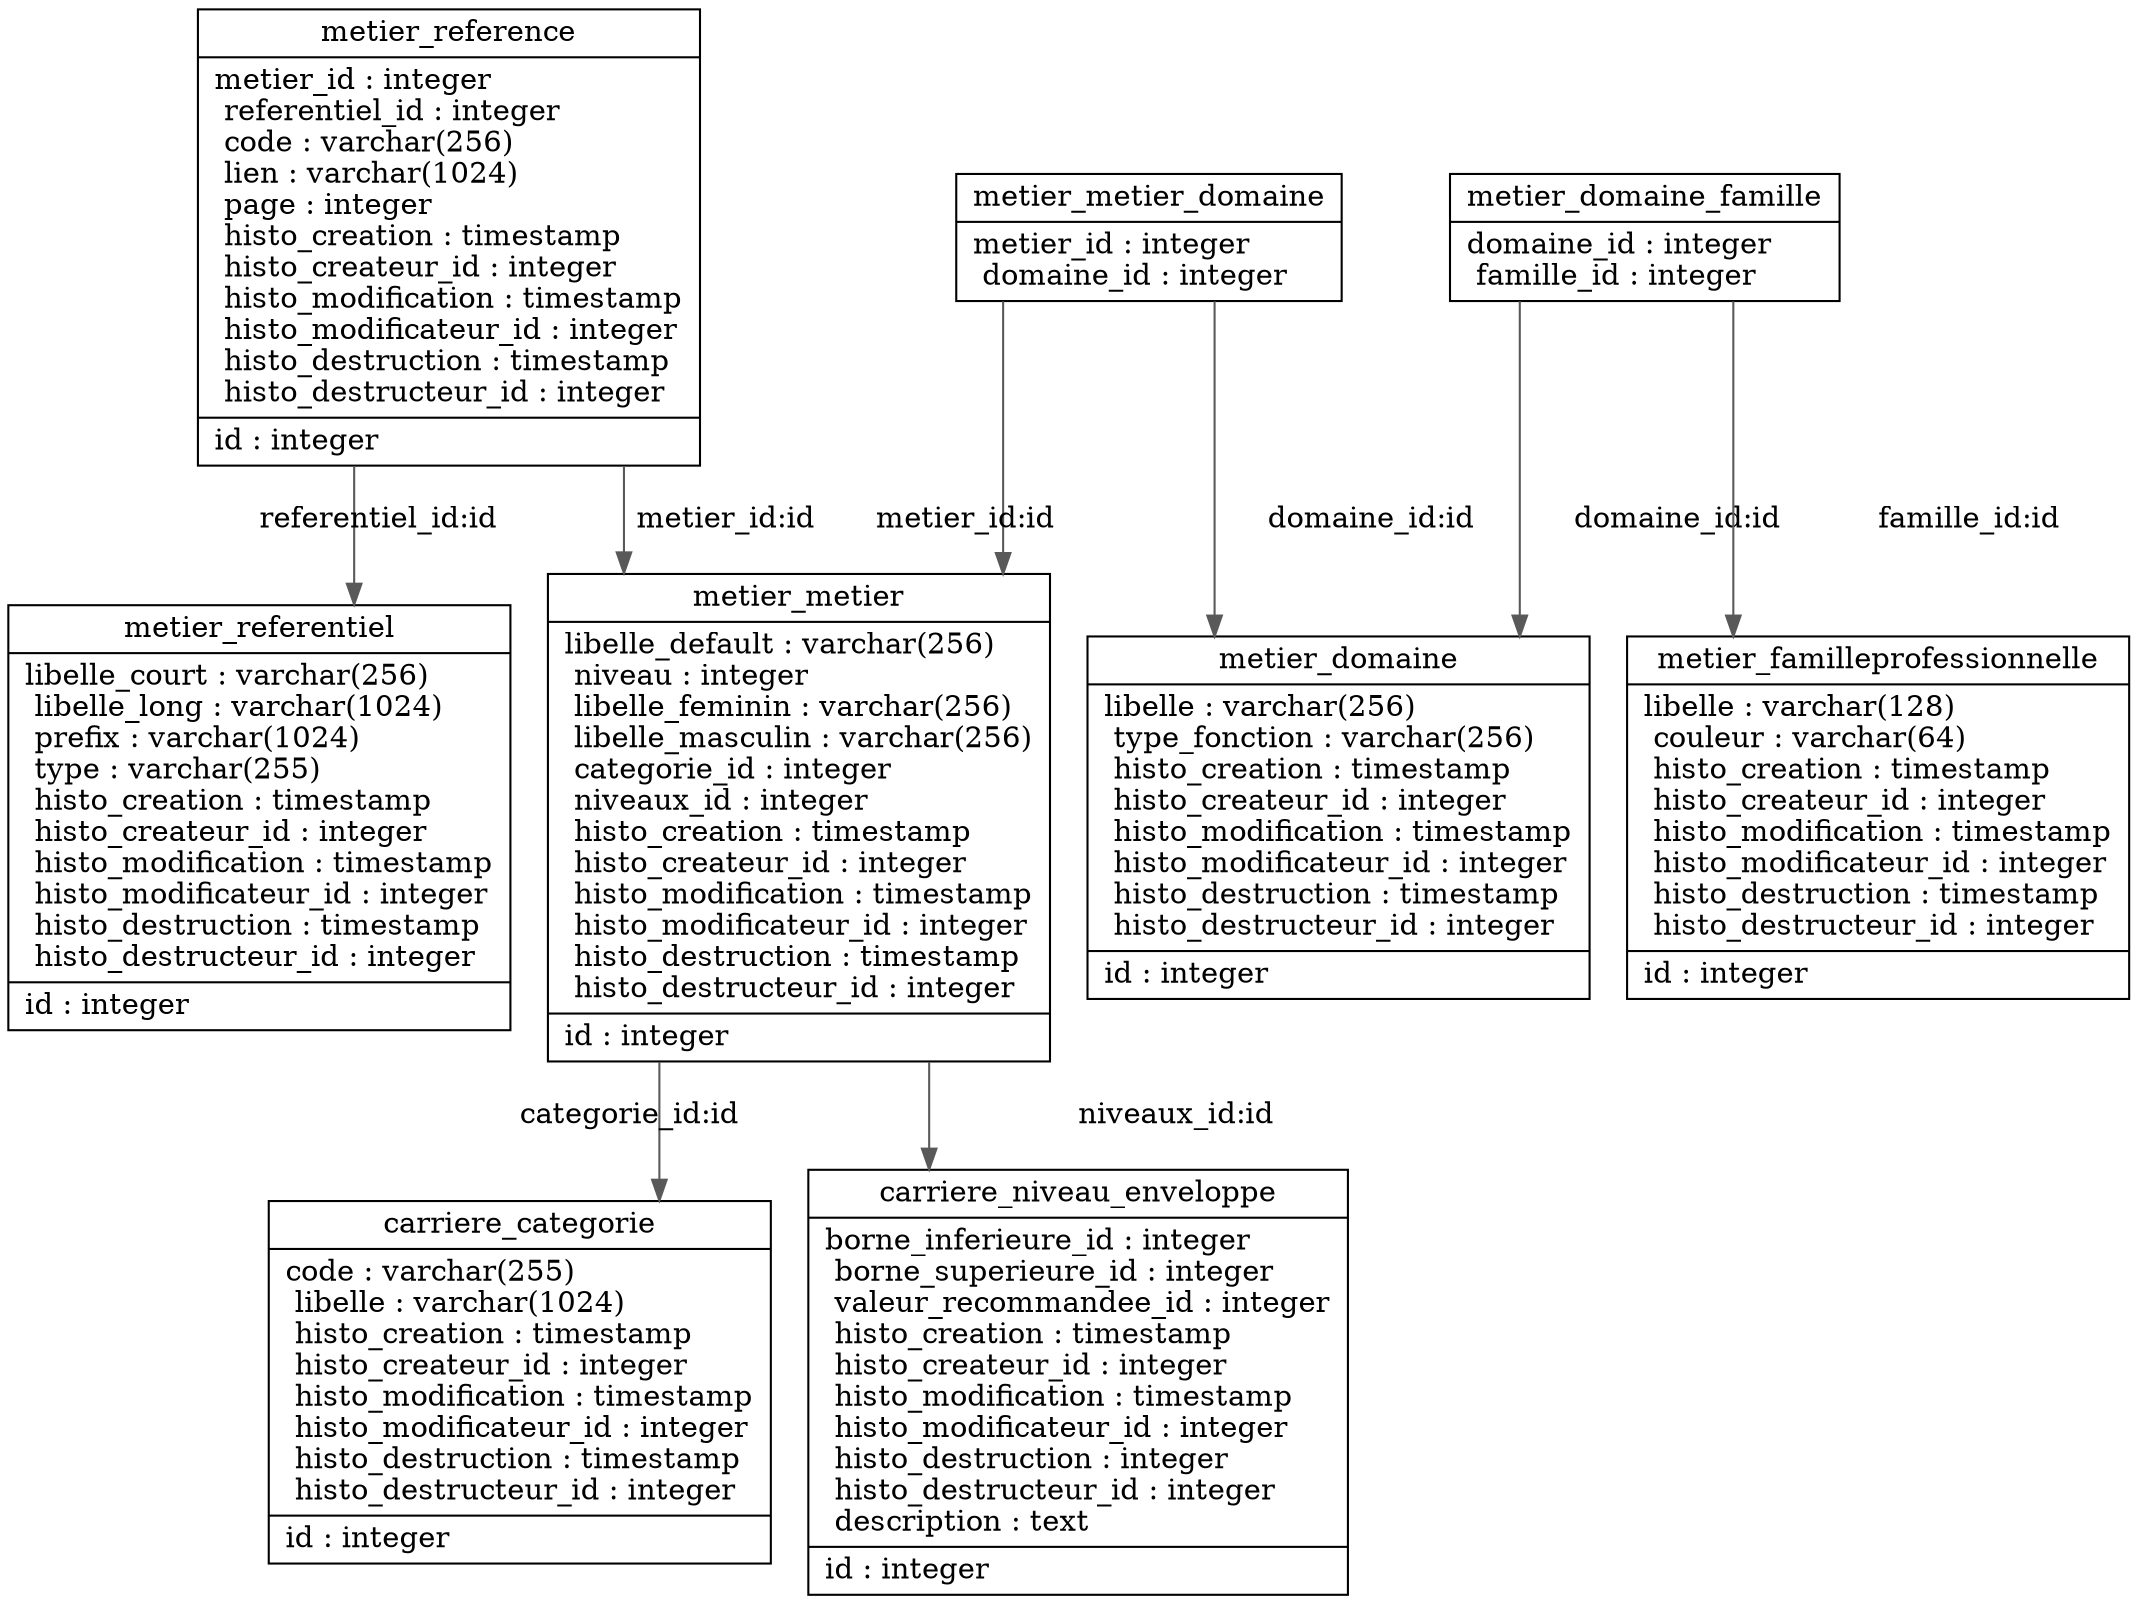 digraph "metier_domaine" {

splines  = ortho;
fontname = "Inconsolata";

node [colorscheme = ylgnbu4];
edge [colorscheme = dark28, dir = both];

carriere_categorie            [shape = record, label = "{ carriere_categorie |  code : varchar(255)\l  libelle : varchar(1024)\l  histo_creation : timestamp\l  histo_createur_id : integer\l  histo_modification : timestamp\l  histo_modificateur_id : integer\l  histo_destruction : timestamp\l  histo_destructeur_id : integer\l| id : integer\l }"];
carriere_niveau_enveloppe     [shape = record, label = "{ carriere_niveau_enveloppe |  borne_inferieure_id : integer\l  borne_superieure_id : integer\l  valeur_recommandee_id : integer\l  histo_creation : timestamp\l  histo_createur_id : integer\l  histo_modification : timestamp\l  histo_modificateur_id : integer\l  histo_destruction : integer\l  histo_destructeur_id : integer\l  description : text\l| id : integer\l }"];
metier_domaine                [shape = record, label = "{ metier_domaine |  libelle : varchar(256)\l  type_fonction : varchar(256)\l  histo_creation : timestamp\l  histo_createur_id : integer\l  histo_modification : timestamp\l  histo_modificateur_id : integer\l  histo_destruction : timestamp\l  histo_destructeur_id : integer\l| id : integer\l }"];
metier_domaine_famille        [shape = record, label = "{ metier_domaine_famille |  domaine_id : integer\l  famille_id : integer\l }"];
metier_familleprofessionnelle [shape = record, label = "{ metier_familleprofessionnelle |  libelle : varchar(128)\l  couleur : varchar(64)\l  histo_creation : timestamp\l  histo_createur_id : integer\l  histo_modification : timestamp\l  histo_modificateur_id : integer\l  histo_destruction : timestamp\l  histo_destructeur_id : integer\l| id : integer\l }"];
metier_metier                 [shape = record, label = "{ metier_metier |  libelle_default : varchar(256)\l  niveau : integer\l  libelle_feminin : varchar(256)\l  libelle_masculin : varchar(256)\l  categorie_id : integer\l  niveaux_id : integer\l  histo_creation : timestamp\l  histo_createur_id : integer\l  histo_modification : timestamp\l  histo_modificateur_id : integer\l  histo_destruction : timestamp\l  histo_destructeur_id : integer\l| id : integer\l }"];
metier_metier_domaine         [shape = record, label = "{ metier_metier_domaine |  metier_id : integer\l  domaine_id : integer\l }"];
metier_reference              [shape = record, label = "{ metier_reference |  metier_id : integer\l  referentiel_id : integer\l  code : varchar(256)\l  lien : varchar(1024)\l  page : integer\l  histo_creation : timestamp\l  histo_createur_id : integer\l  histo_modification : timestamp\l  histo_modificateur_id : integer\l  histo_destruction : timestamp\l  histo_destructeur_id : integer\l| id : integer\l }"];
metier_referentiel            [shape = record, label = "{ metier_referentiel |  libelle_court : varchar(256)\l  libelle_long : varchar(1024)\l  prefix : varchar(1024)\l  type : varchar(255)\l  histo_creation : timestamp\l  histo_createur_id : integer\l  histo_modification : timestamp\l  histo_modificateur_id : integer\l  histo_destruction : timestamp\l  histo_destructeur_id : integer\l| id : integer\l }"];

metier_domaine_famille        -> metier_domaine                [color = "#595959", style = solid , arrowtail = none    , arrowhead = normal  , taillabel = "", label = "domaine_id:id", headlabel = ""];
metier_domaine_famille        -> metier_familleprofessionnelle [color = "#595959", style = solid , arrowtail = none    , arrowhead = normal  , taillabel = "", label = "famille_id:id", headlabel = ""];
metier_metier                 -> carriere_categorie            [color = "#595959", style = solid , arrowtail = none    , arrowhead = normal  , taillabel = "", label = "categorie_id:id", headlabel = ""];
metier_metier                 -> carriere_niveau_enveloppe     [color = "#595959", style = solid , arrowtail = none    , arrowhead = normal  , taillabel = "", label = "niveaux_id:id", headlabel = ""];
metier_metier_domaine         -> metier_domaine                [color = "#595959", style = solid , arrowtail = none    , arrowhead = normal  , taillabel = "", label = "domaine_id:id", headlabel = ""];
metier_metier_domaine         -> metier_metier                 [color = "#595959", style = solid , arrowtail = none    , arrowhead = normal  , taillabel = "", label = "metier_id:id", headlabel = ""];
metier_reference              -> metier_metier                 [color = "#595959", style = solid , arrowtail = none    , arrowhead = normal  , taillabel = "", label = "metier_id:id", headlabel = ""];
metier_reference              -> metier_referentiel            [color = "#595959", style = solid , arrowtail = none    , arrowhead = normal  , taillabel = "", label = "referentiel_id:id", headlabel = ""];

}
